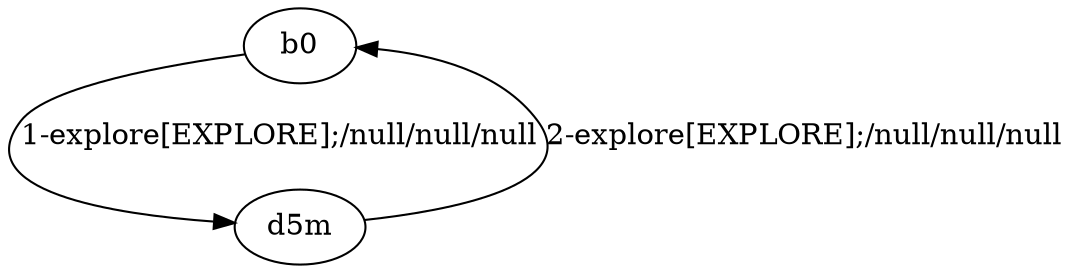 # Total number of goals covered by this test: 1
# d5m --> b0

digraph g {
"b0" -> "d5m" [label = "1-explore[EXPLORE];/null/null/null"];
"d5m" -> "b0" [label = "2-explore[EXPLORE];/null/null/null"];
}